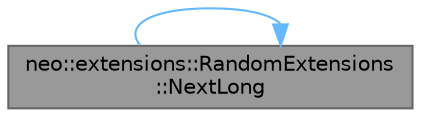 digraph "neo::extensions::RandomExtensions::NextLong"
{
 // LATEX_PDF_SIZE
  bgcolor="transparent";
  edge [fontname=Helvetica,fontsize=10,labelfontname=Helvetica,labelfontsize=10];
  node [fontname=Helvetica,fontsize=10,shape=box,height=0.2,width=0.4];
  rankdir="LR";
  Node1 [id="Node000001",label="neo::extensions::RandomExtensions\l::NextLong",height=0.2,width=0.4,color="gray40", fillcolor="grey60", style="filled", fontcolor="black",tooltip="Generate random 64-bit integer (full range)"];
  Node1 -> Node1 [id="edge1_Node000001_Node000001",color="steelblue1",style="solid",tooltip=" "];
}
